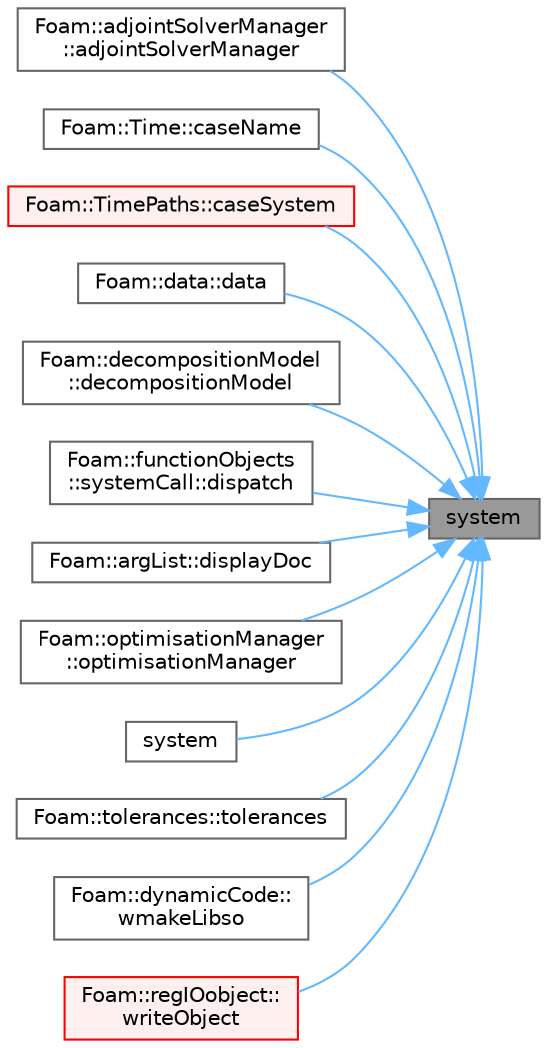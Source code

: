 digraph "system"
{
 // LATEX_PDF_SIZE
  bgcolor="transparent";
  edge [fontname=Helvetica,fontsize=10,labelfontname=Helvetica,labelfontsize=10];
  node [fontname=Helvetica,fontsize=10,shape=box,height=0.2,width=0.4];
  rankdir="RL";
  Node1 [id="Node000001",label="system",height=0.2,width=0.4,color="gray40", fillcolor="grey60", style="filled", fontcolor="black",tooltip=" "];
  Node1 -> Node2 [id="edge1_Node000001_Node000002",dir="back",color="steelblue1",style="solid",tooltip=" "];
  Node2 [id="Node000002",label="Foam::adjointSolverManager\l::adjointSolverManager",height=0.2,width=0.4,color="grey40", fillcolor="white", style="filled",URL="$classFoam_1_1adjointSolverManager.html#ab86ea4904fd90faffcb3d11e68d2df50",tooltip=" "];
  Node1 -> Node3 [id="edge2_Node000001_Node000003",dir="back",color="steelblue1",style="solid",tooltip=" "];
  Node3 [id="Node000003",label="Foam::Time::caseName",height=0.2,width=0.4,color="grey40", fillcolor="white", style="filled",URL="$classFoam_1_1Time.html#a3e37fe11490539c0ccc609793f401e64",tooltip=" "];
  Node1 -> Node4 [id="edge3_Node000001_Node000004",dir="back",color="steelblue1",style="solid",tooltip=" "];
  Node4 [id="Node000004",label="Foam::TimePaths::caseSystem",height=0.2,width=0.4,color="red", fillcolor="#FFF0F0", style="filled",URL="$classFoam_1_1TimePaths.html#ac6d4082a58417d8307bf4a969df642d0",tooltip=" "];
  Node1 -> Node6 [id="edge4_Node000001_Node000006",dir="back",color="steelblue1",style="solid",tooltip=" "];
  Node6 [id="Node000006",label="Foam::data::data",height=0.2,width=0.4,color="grey40", fillcolor="white", style="filled",URL="$classFoam_1_1data.html#a78075952093f30fe762ac9133e11db44",tooltip=" "];
  Node1 -> Node7 [id="edge5_Node000001_Node000007",dir="back",color="steelblue1",style="solid",tooltip=" "];
  Node7 [id="Node000007",label="Foam::decompositionModel\l::decompositionModel",height=0.2,width=0.4,color="grey40", fillcolor="white", style="filled",URL="$classFoam_1_1decompositionModel.html#a67f479cb8daafdf2d5ddfaecdcf81ca1",tooltip=" "];
  Node1 -> Node8 [id="edge6_Node000001_Node000008",dir="back",color="steelblue1",style="solid",tooltip=" "];
  Node8 [id="Node000008",label="Foam::functionObjects\l::systemCall::dispatch",height=0.2,width=0.4,color="grey40", fillcolor="white", style="filled",URL="$classFoam_1_1functionObjects_1_1systemCall.html#a1fda73416fac13638ade439cd3248183",tooltip=" "];
  Node1 -> Node9 [id="edge7_Node000001_Node000009",dir="back",color="steelblue1",style="solid",tooltip=" "];
  Node9 [id="Node000009",label="Foam::argList::displayDoc",height=0.2,width=0.4,color="grey40", fillcolor="white", style="filled",URL="$classFoam_1_1argList.html#a9b27b732ab8af61a9511f20b6d3c5abc",tooltip=" "];
  Node1 -> Node10 [id="edge8_Node000001_Node000010",dir="back",color="steelblue1",style="solid",tooltip=" "];
  Node10 [id="Node000010",label="Foam::optimisationManager\l::optimisationManager",height=0.2,width=0.4,color="grey40", fillcolor="white", style="filled",URL="$classFoam_1_1optimisationManager.html#abfd9370d36b135832126fe7f8edb6510",tooltip=" "];
  Node1 -> Node11 [id="edge9_Node000001_Node000011",dir="back",color="steelblue1",style="solid",tooltip=" "];
  Node11 [id="Node000011",label="system",height=0.2,width=0.4,color="grey40", fillcolor="white", style="filled",URL="$namespaceFoam.html#a6c96af07ab426fcfc31c9f8895ff4b3b",tooltip=" "];
  Node1 -> Node12 [id="edge10_Node000001_Node000012",dir="back",color="steelblue1",style="solid",tooltip=" "];
  Node12 [id="Node000012",label="Foam::tolerances::tolerances",height=0.2,width=0.4,color="grey40", fillcolor="white", style="filled",URL="$classFoam_1_1tolerances.html#a482e5c06b684ccb6e1beec7f8d1588a9",tooltip=" "];
  Node1 -> Node13 [id="edge11_Node000001_Node000013",dir="back",color="steelblue1",style="solid",tooltip=" "];
  Node13 [id="Node000013",label="Foam::dynamicCode::\lwmakeLibso",height=0.2,width=0.4,color="grey40", fillcolor="white", style="filled",URL="$classFoam_1_1dynamicCode.html#af6406c87c53a64ac2e1427ad7e09e2aa",tooltip=" "];
  Node1 -> Node14 [id="edge12_Node000001_Node000014",dir="back",color="steelblue1",style="solid",tooltip=" "];
  Node14 [id="Node000014",label="Foam::regIOobject::\lwriteObject",height=0.2,width=0.4,color="red", fillcolor="#FFF0F0", style="filled",URL="$classFoam_1_1regIOobject.html#a082ebf89bb059ba2339eb48158b814a7",tooltip=" "];
}
